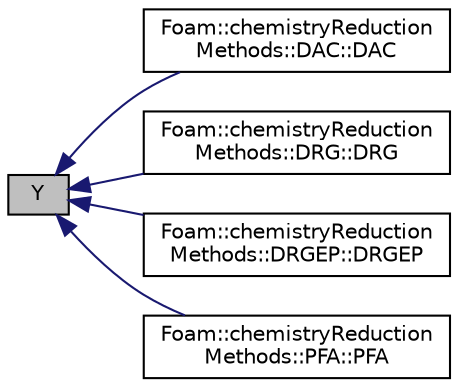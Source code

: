 digraph "Y"
{
  bgcolor="transparent";
  edge [fontname="Helvetica",fontsize="10",labelfontname="Helvetica",labelfontsize="10"];
  node [fontname="Helvetica",fontsize="10",shape=record];
  rankdir="LR";
  Node402 [label="Y",height=0.2,width=0.4,color="black", fillcolor="grey75", style="filled", fontcolor="black"];
  Node402 -> Node403 [dir="back",color="midnightblue",fontsize="10",style="solid",fontname="Helvetica"];
  Node403 [label="Foam::chemistryReduction\lMethods::DAC::DAC",height=0.2,width=0.4,color="black",URL="$a31073.html#a97e71408a55ea6177a0d4b36e0b05405",tooltip="Construct from components. "];
  Node402 -> Node404 [dir="back",color="midnightblue",fontsize="10",style="solid",fontname="Helvetica"];
  Node404 [label="Foam::chemistryReduction\lMethods::DRG::DRG",height=0.2,width=0.4,color="black",URL="$a31077.html#a0baa4a092aa7cdd4f195d9e83595aaf5",tooltip="Construct from components. "];
  Node402 -> Node405 [dir="back",color="midnightblue",fontsize="10",style="solid",fontname="Helvetica"];
  Node405 [label="Foam::chemistryReduction\lMethods::DRGEP::DRGEP",height=0.2,width=0.4,color="black",URL="$a31081.html#af0ce113c85563ece1b53a57091724708",tooltip="Construct from components. "];
  Node402 -> Node406 [dir="back",color="midnightblue",fontsize="10",style="solid",fontname="Helvetica"];
  Node406 [label="Foam::chemistryReduction\lMethods::PFA::PFA",height=0.2,width=0.4,color="black",URL="$a31109.html#ad99566592973bfa2c1ca0e434d978223",tooltip="Construct from components. "];
}
